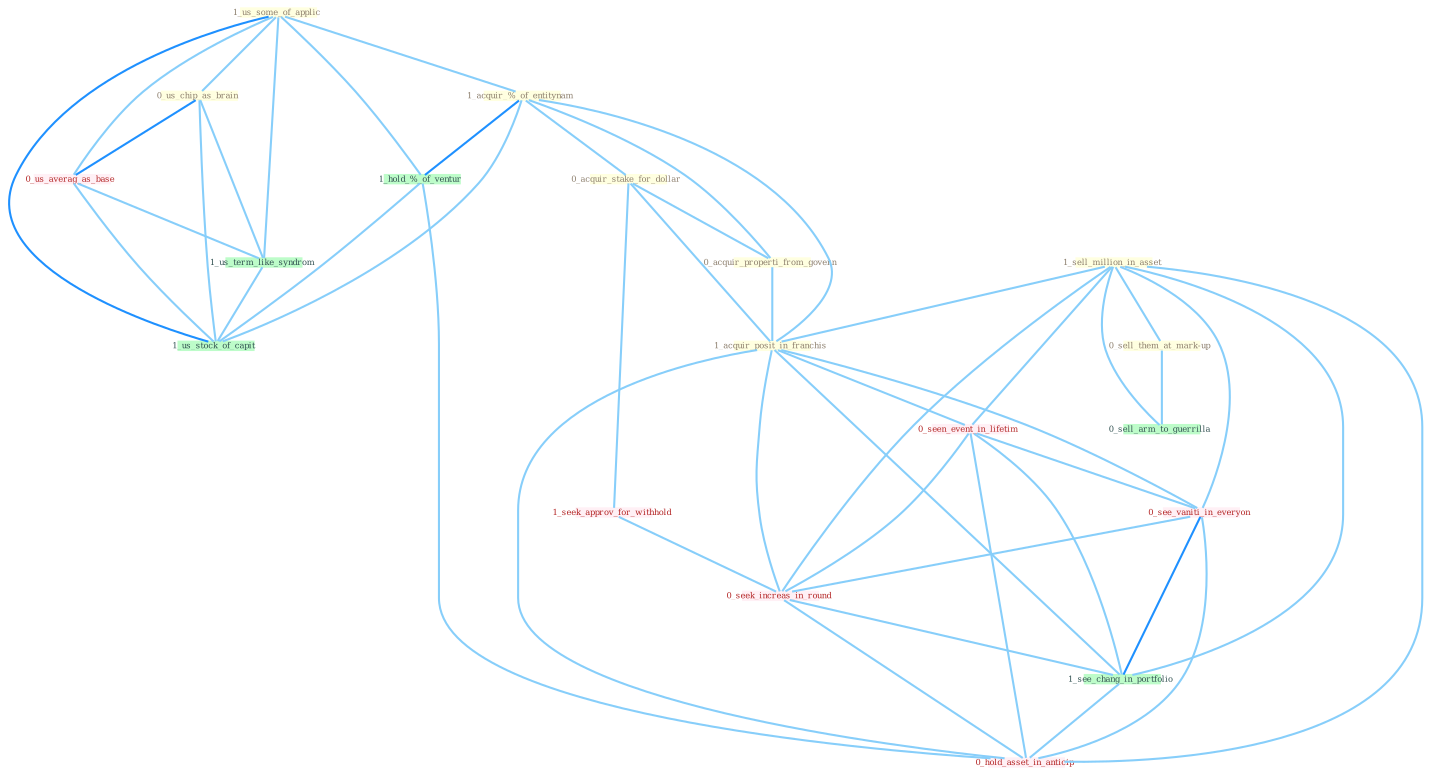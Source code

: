 Graph G{ 
    node
    [shape=polygon,style=filled,width=.5,height=.06,color="#BDFCC9",fixedsize=true,fontsize=4,
    fontcolor="#2f4f4f"];
    {node
    [color="#ffffe0", fontcolor="#8b7d6b"] "1_us_some_of_applic " "1_sell_million_in_asset " "1_acquir_%_of_entitynam " "0_us_chip_as_brain " "0_acquir_stake_for_dollar " "0_sell_them_at_mark-up " "0_acquir_properti_from_govern " "1_acquir_posit_in_franchis "}
{node [color="#fff0f5", fontcolor="#b22222"] "0_seen_event_in_lifetim " "0_us_averag_as_base " "1_seek_approv_for_withhold " "0_see_vaniti_in_everyon " "0_seek_increas_in_round " "0_hold_asset_in_anticip "}
edge [color="#B0E2FF"];

	"1_us_some_of_applic " -- "1_acquir_%_of_entitynam " [w="1", color="#87cefa" ];
	"1_us_some_of_applic " -- "0_us_chip_as_brain " [w="1", color="#87cefa" ];
	"1_us_some_of_applic " -- "0_us_averag_as_base " [w="1", color="#87cefa" ];
	"1_us_some_of_applic " -- "1_us_term_like_syndrom " [w="1", color="#87cefa" ];
	"1_us_some_of_applic " -- "1_hold_%_of_ventur " [w="1", color="#87cefa" ];
	"1_us_some_of_applic " -- "1_us_stock_of_capit " [w="2", color="#1e90ff" , len=0.8];
	"1_sell_million_in_asset " -- "0_sell_them_at_mark-up " [w="1", color="#87cefa" ];
	"1_sell_million_in_asset " -- "1_acquir_posit_in_franchis " [w="1", color="#87cefa" ];
	"1_sell_million_in_asset " -- "0_seen_event_in_lifetim " [w="1", color="#87cefa" ];
	"1_sell_million_in_asset " -- "0_see_vaniti_in_everyon " [w="1", color="#87cefa" ];
	"1_sell_million_in_asset " -- "0_sell_arm_to_guerrilla " [w="1", color="#87cefa" ];
	"1_sell_million_in_asset " -- "0_seek_increas_in_round " [w="1", color="#87cefa" ];
	"1_sell_million_in_asset " -- "1_see_chang_in_portfolio " [w="1", color="#87cefa" ];
	"1_sell_million_in_asset " -- "0_hold_asset_in_anticip " [w="1", color="#87cefa" ];
	"1_acquir_%_of_entitynam " -- "0_acquir_stake_for_dollar " [w="1", color="#87cefa" ];
	"1_acquir_%_of_entitynam " -- "0_acquir_properti_from_govern " [w="1", color="#87cefa" ];
	"1_acquir_%_of_entitynam " -- "1_acquir_posit_in_franchis " [w="1", color="#87cefa" ];
	"1_acquir_%_of_entitynam " -- "1_hold_%_of_ventur " [w="2", color="#1e90ff" , len=0.8];
	"1_acquir_%_of_entitynam " -- "1_us_stock_of_capit " [w="1", color="#87cefa" ];
	"0_us_chip_as_brain " -- "0_us_averag_as_base " [w="2", color="#1e90ff" , len=0.8];
	"0_us_chip_as_brain " -- "1_us_term_like_syndrom " [w="1", color="#87cefa" ];
	"0_us_chip_as_brain " -- "1_us_stock_of_capit " [w="1", color="#87cefa" ];
	"0_acquir_stake_for_dollar " -- "0_acquir_properti_from_govern " [w="1", color="#87cefa" ];
	"0_acquir_stake_for_dollar " -- "1_acquir_posit_in_franchis " [w="1", color="#87cefa" ];
	"0_acquir_stake_for_dollar " -- "1_seek_approv_for_withhold " [w="1", color="#87cefa" ];
	"0_sell_them_at_mark-up " -- "0_sell_arm_to_guerrilla " [w="1", color="#87cefa" ];
	"0_acquir_properti_from_govern " -- "1_acquir_posit_in_franchis " [w="1", color="#87cefa" ];
	"1_acquir_posit_in_franchis " -- "0_seen_event_in_lifetim " [w="1", color="#87cefa" ];
	"1_acquir_posit_in_franchis " -- "0_see_vaniti_in_everyon " [w="1", color="#87cefa" ];
	"1_acquir_posit_in_franchis " -- "0_seek_increas_in_round " [w="1", color="#87cefa" ];
	"1_acquir_posit_in_franchis " -- "1_see_chang_in_portfolio " [w="1", color="#87cefa" ];
	"1_acquir_posit_in_franchis " -- "0_hold_asset_in_anticip " [w="1", color="#87cefa" ];
	"0_seen_event_in_lifetim " -- "0_see_vaniti_in_everyon " [w="1", color="#87cefa" ];
	"0_seen_event_in_lifetim " -- "0_seek_increas_in_round " [w="1", color="#87cefa" ];
	"0_seen_event_in_lifetim " -- "1_see_chang_in_portfolio " [w="1", color="#87cefa" ];
	"0_seen_event_in_lifetim " -- "0_hold_asset_in_anticip " [w="1", color="#87cefa" ];
	"0_us_averag_as_base " -- "1_us_term_like_syndrom " [w="1", color="#87cefa" ];
	"0_us_averag_as_base " -- "1_us_stock_of_capit " [w="1", color="#87cefa" ];
	"1_us_term_like_syndrom " -- "1_us_stock_of_capit " [w="1", color="#87cefa" ];
	"1_seek_approv_for_withhold " -- "0_seek_increas_in_round " [w="1", color="#87cefa" ];
	"1_hold_%_of_ventur " -- "1_us_stock_of_capit " [w="1", color="#87cefa" ];
	"1_hold_%_of_ventur " -- "0_hold_asset_in_anticip " [w="1", color="#87cefa" ];
	"0_see_vaniti_in_everyon " -- "0_seek_increas_in_round " [w="1", color="#87cefa" ];
	"0_see_vaniti_in_everyon " -- "1_see_chang_in_portfolio " [w="2", color="#1e90ff" , len=0.8];
	"0_see_vaniti_in_everyon " -- "0_hold_asset_in_anticip " [w="1", color="#87cefa" ];
	"0_seek_increas_in_round " -- "1_see_chang_in_portfolio " [w="1", color="#87cefa" ];
	"0_seek_increas_in_round " -- "0_hold_asset_in_anticip " [w="1", color="#87cefa" ];
	"1_see_chang_in_portfolio " -- "0_hold_asset_in_anticip " [w="1", color="#87cefa" ];
}